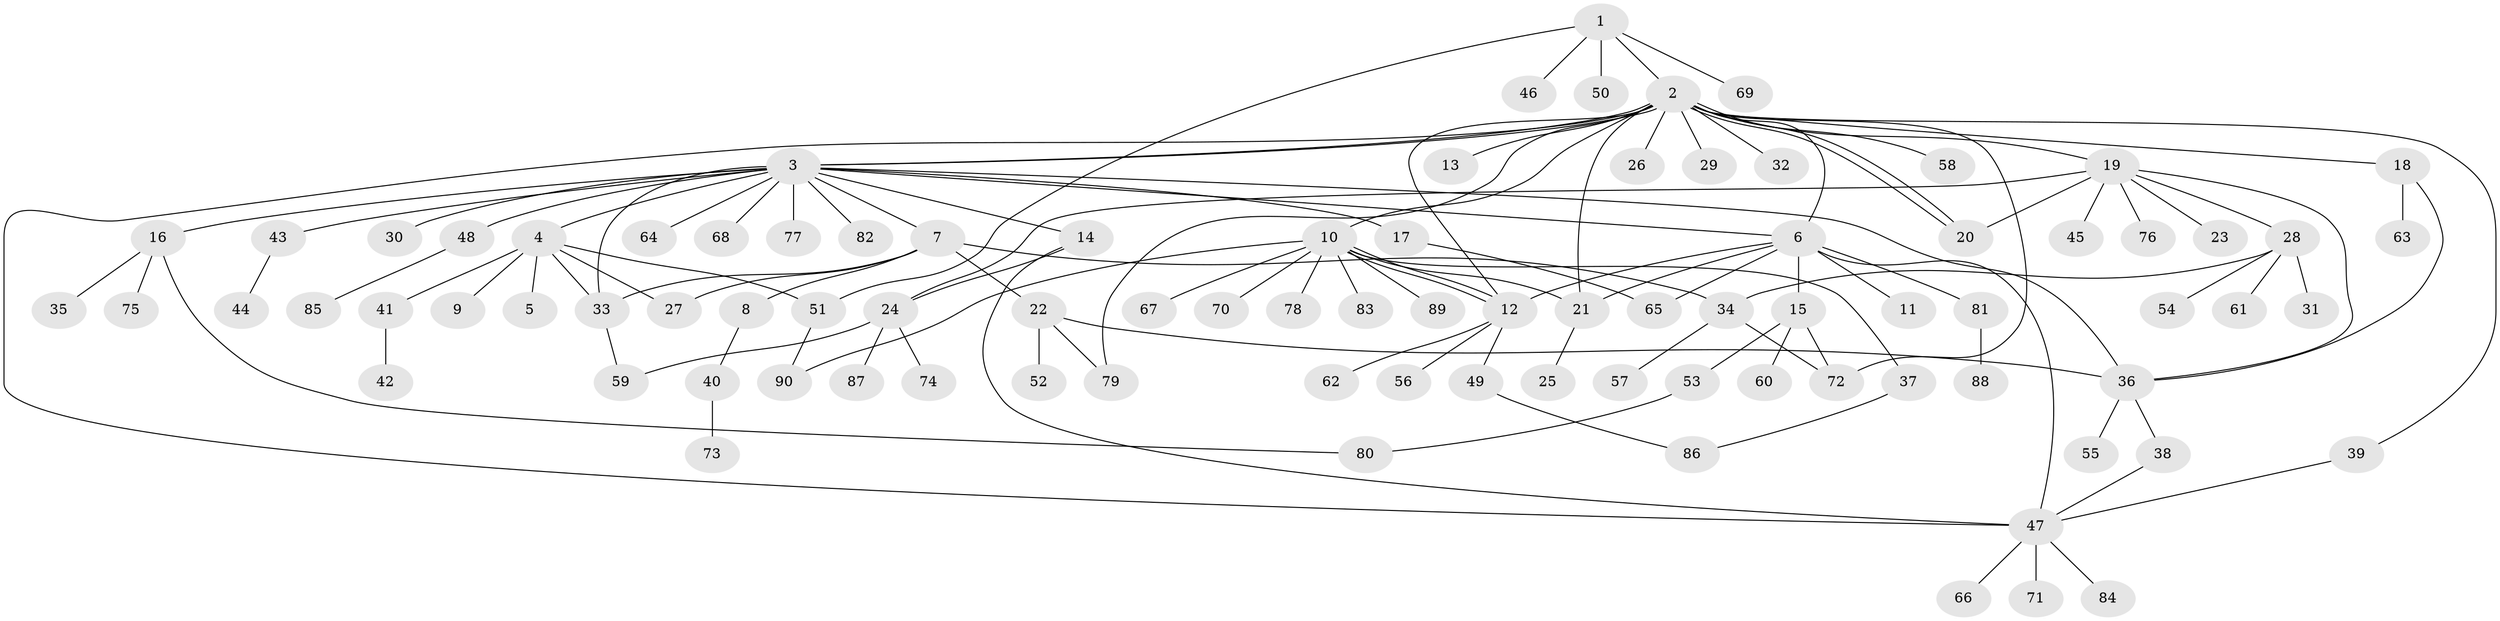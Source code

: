 // coarse degree distribution, {5: 0.06349206349206349, 19: 0.015873015873015872, 11: 0.031746031746031744, 8: 0.06349206349206349, 1: 0.5238095238095238, 7: 0.015873015873015872, 3: 0.07936507936507936, 4: 0.06349206349206349, 2: 0.14285714285714285}
// Generated by graph-tools (version 1.1) at 2025/18/03/04/25 18:18:05]
// undirected, 90 vertices, 119 edges
graph export_dot {
graph [start="1"]
  node [color=gray90,style=filled];
  1;
  2;
  3;
  4;
  5;
  6;
  7;
  8;
  9;
  10;
  11;
  12;
  13;
  14;
  15;
  16;
  17;
  18;
  19;
  20;
  21;
  22;
  23;
  24;
  25;
  26;
  27;
  28;
  29;
  30;
  31;
  32;
  33;
  34;
  35;
  36;
  37;
  38;
  39;
  40;
  41;
  42;
  43;
  44;
  45;
  46;
  47;
  48;
  49;
  50;
  51;
  52;
  53;
  54;
  55;
  56;
  57;
  58;
  59;
  60;
  61;
  62;
  63;
  64;
  65;
  66;
  67;
  68;
  69;
  70;
  71;
  72;
  73;
  74;
  75;
  76;
  77;
  78;
  79;
  80;
  81;
  82;
  83;
  84;
  85;
  86;
  87;
  88;
  89;
  90;
  1 -- 2;
  1 -- 46;
  1 -- 50;
  1 -- 51;
  1 -- 69;
  2 -- 3;
  2 -- 3;
  2 -- 6;
  2 -- 10;
  2 -- 12;
  2 -- 13;
  2 -- 18;
  2 -- 19;
  2 -- 20;
  2 -- 20;
  2 -- 21;
  2 -- 26;
  2 -- 29;
  2 -- 32;
  2 -- 39;
  2 -- 47;
  2 -- 58;
  2 -- 72;
  2 -- 79;
  3 -- 4;
  3 -- 6;
  3 -- 7;
  3 -- 14;
  3 -- 16;
  3 -- 17;
  3 -- 30;
  3 -- 33;
  3 -- 36;
  3 -- 43;
  3 -- 48;
  3 -- 64;
  3 -- 68;
  3 -- 77;
  3 -- 82;
  4 -- 5;
  4 -- 9;
  4 -- 27;
  4 -- 33;
  4 -- 41;
  4 -- 51;
  6 -- 11;
  6 -- 12;
  6 -- 15;
  6 -- 21;
  6 -- 47;
  6 -- 65;
  6 -- 81;
  7 -- 8;
  7 -- 22;
  7 -- 27;
  7 -- 33;
  7 -- 34;
  8 -- 40;
  10 -- 12;
  10 -- 12;
  10 -- 21;
  10 -- 37;
  10 -- 67;
  10 -- 70;
  10 -- 78;
  10 -- 83;
  10 -- 89;
  10 -- 90;
  12 -- 49;
  12 -- 56;
  12 -- 62;
  14 -- 24;
  14 -- 47;
  15 -- 53;
  15 -- 60;
  15 -- 72;
  16 -- 35;
  16 -- 75;
  16 -- 80;
  17 -- 65;
  18 -- 36;
  18 -- 63;
  19 -- 20;
  19 -- 23;
  19 -- 24;
  19 -- 28;
  19 -- 36;
  19 -- 45;
  19 -- 76;
  21 -- 25;
  22 -- 36;
  22 -- 52;
  22 -- 79;
  24 -- 59;
  24 -- 74;
  24 -- 87;
  28 -- 31;
  28 -- 34;
  28 -- 54;
  28 -- 61;
  33 -- 59;
  34 -- 57;
  34 -- 72;
  36 -- 38;
  36 -- 55;
  37 -- 86;
  38 -- 47;
  39 -- 47;
  40 -- 73;
  41 -- 42;
  43 -- 44;
  47 -- 66;
  47 -- 71;
  47 -- 84;
  48 -- 85;
  49 -- 86;
  51 -- 90;
  53 -- 80;
  81 -- 88;
}
